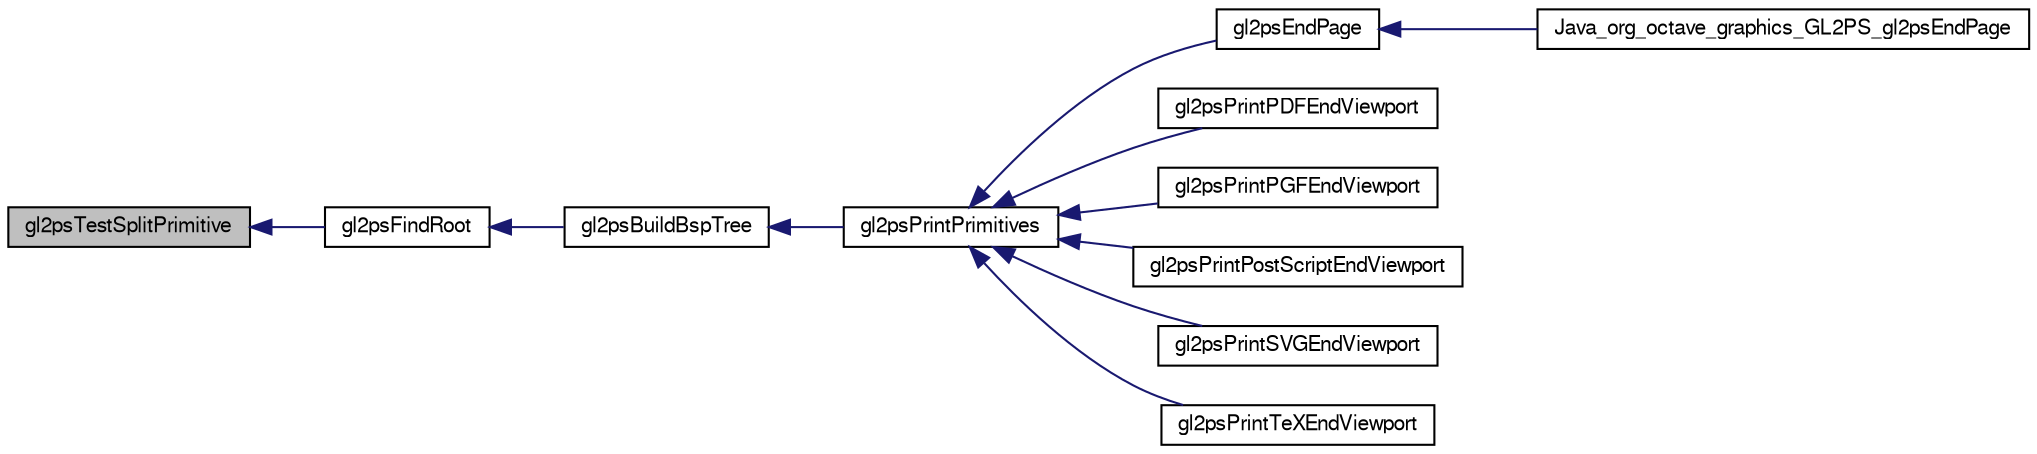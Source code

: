 digraph G
{
  edge [fontname="FreeSans",fontsize="10",labelfontname="FreeSans",labelfontsize="10"];
  node [fontname="FreeSans",fontsize="10",shape=record];
  rankdir="LR";
  Node1 [label="gl2psTestSplitPrimitive",height=0.2,width=0.4,color="black", fillcolor="grey75", style="filled" fontcolor="black"];
  Node1 -> Node2 [dir="back",color="midnightblue",fontsize="10",style="solid",fontname="FreeSans"];
  Node2 [label="gl2psFindRoot",height=0.2,width=0.4,color="black", fillcolor="white", style="filled",URL="$gl2ps_8c.html#aa2270fe27da791f6d818ee4ad3f26ae1"];
  Node2 -> Node3 [dir="back",color="midnightblue",fontsize="10",style="solid",fontname="FreeSans"];
  Node3 [label="gl2psBuildBspTree",height=0.2,width=0.4,color="black", fillcolor="white", style="filled",URL="$gl2ps_8c.html#a6d021d33e03c36bb2b662ce633913019"];
  Node3 -> Node4 [dir="back",color="midnightblue",fontsize="10",style="solid",fontname="FreeSans"];
  Node4 [label="gl2psPrintPrimitives",height=0.2,width=0.4,color="black", fillcolor="white", style="filled",URL="$gl2ps_8c.html#a2a8f02c7a6eab001539f77b01f6d1941"];
  Node4 -> Node5 [dir="back",color="midnightblue",fontsize="10",style="solid",fontname="FreeSans"];
  Node5 [label="gl2psEndPage",height=0.2,width=0.4,color="black", fillcolor="white", style="filled",URL="$gl2ps_8h.html#aaf866dd47c48600f1a724ddc49961a87"];
  Node5 -> Node6 [dir="back",color="midnightblue",fontsize="10",style="solid",fontname="FreeSans"];
  Node6 [label="Java_org_octave_graphics_GL2PS_gl2psEndPage",height=0.2,width=0.4,color="black", fillcolor="white", style="filled",URL="$gl2ps__java_8c.html#a42f69f605fe17bb51e569a004152f98a"];
  Node4 -> Node7 [dir="back",color="midnightblue",fontsize="10",style="solid",fontname="FreeSans"];
  Node7 [label="gl2psPrintPDFEndViewport",height=0.2,width=0.4,color="black", fillcolor="white", style="filled",URL="$gl2ps_8c.html#ab5bab8e233f1b7764e4747e3d8417d77"];
  Node4 -> Node8 [dir="back",color="midnightblue",fontsize="10",style="solid",fontname="FreeSans"];
  Node8 [label="gl2psPrintPGFEndViewport",height=0.2,width=0.4,color="black", fillcolor="white", style="filled",URL="$gl2ps_8c.html#ad1fb2099f1148001f84b7fe92f91089c"];
  Node4 -> Node9 [dir="back",color="midnightblue",fontsize="10",style="solid",fontname="FreeSans"];
  Node9 [label="gl2psPrintPostScriptEndViewport",height=0.2,width=0.4,color="black", fillcolor="white", style="filled",URL="$gl2ps_8c.html#a3b0407153bd204bbcd617bf5a58ccd1c"];
  Node4 -> Node10 [dir="back",color="midnightblue",fontsize="10",style="solid",fontname="FreeSans"];
  Node10 [label="gl2psPrintSVGEndViewport",height=0.2,width=0.4,color="black", fillcolor="white", style="filled",URL="$gl2ps_8c.html#a87f0c591d086c9139c5ea40cdb3bf64b"];
  Node4 -> Node11 [dir="back",color="midnightblue",fontsize="10",style="solid",fontname="FreeSans"];
  Node11 [label="gl2psPrintTeXEndViewport",height=0.2,width=0.4,color="black", fillcolor="white", style="filled",URL="$gl2ps_8c.html#aa6c5bfc1045d8ad7b804164a3dc5fba8"];
}
